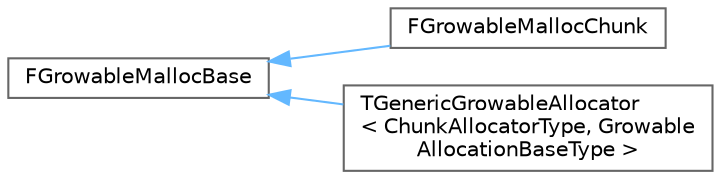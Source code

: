 digraph "Graphical Class Hierarchy"
{
 // INTERACTIVE_SVG=YES
 // LATEX_PDF_SIZE
  bgcolor="transparent";
  edge [fontname=Helvetica,fontsize=10,labelfontname=Helvetica,labelfontsize=10];
  node [fontname=Helvetica,fontsize=10,shape=box,height=0.2,width=0.4];
  rankdir="LR";
  Node0 [id="Node000000",label="FGrowableMallocBase",height=0.2,width=0.4,color="grey40", fillcolor="white", style="filled",URL="$df/d0a/classFGrowableMallocBase.html",tooltip=" "];
  Node0 -> Node1 [id="edge4034_Node000000_Node000001",dir="back",color="steelblue1",style="solid",tooltip=" "];
  Node1 [id="Node000001",label="FGrowableMallocChunk",height=0.2,width=0.4,color="grey40", fillcolor="white", style="filled",URL="$d1/d68/classFGrowableMallocChunk.html",tooltip=" "];
  Node0 -> Node2 [id="edge4035_Node000000_Node000002",dir="back",color="steelblue1",style="solid",tooltip=" "];
  Node2 [id="Node000002",label="TGenericGrowableAllocator\l\< ChunkAllocatorType, Growable\lAllocationBaseType \>",height=0.2,width=0.4,color="grey40", fillcolor="white", style="filled",URL="$db/d9f/classTGenericGrowableAllocator.html",tooltip="Allocator that will grow as needed with direct mapped memory for a given memory type."];
}
